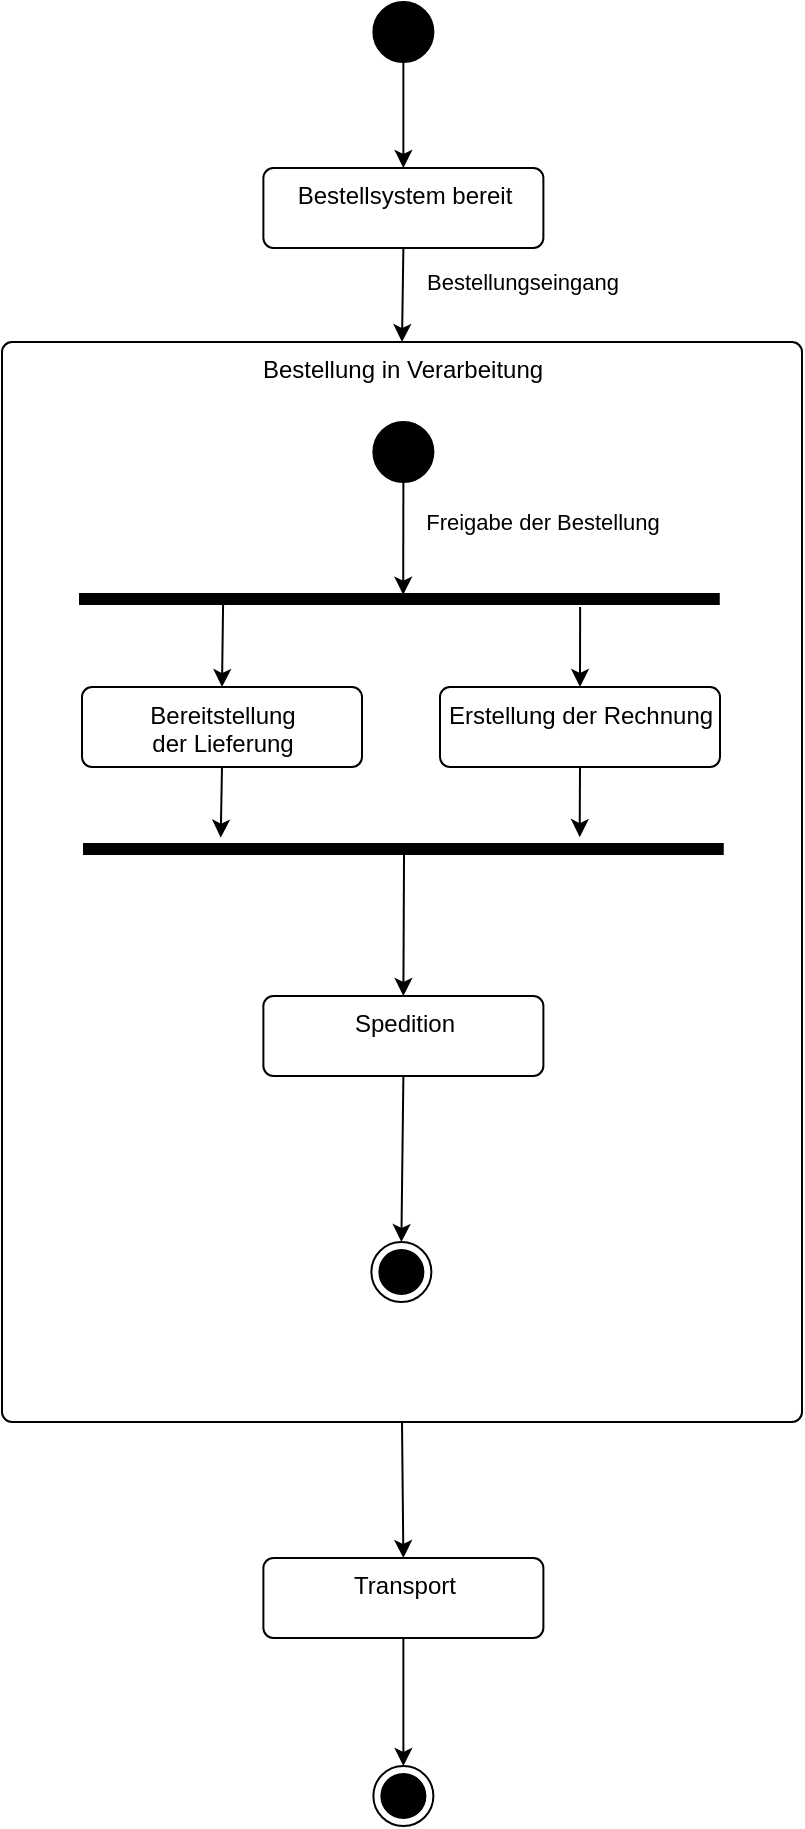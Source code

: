 <mxfile>
    <diagram id="E0Nnmv_8OouhQp7Wp6q_" name="Page-1">
        <mxGraphModel dx="986" dy="547" grid="1" gridSize="10" guides="1" tooltips="1" connect="1" arrows="1" fold="1" page="1" pageScale="1" pageWidth="827" pageHeight="1169" math="0" shadow="0">
            <root>
                <mxCell id="0"/>
                <mxCell id="1" parent="0"/>
                <mxCell id="12" value="Bestellung in Verarbeitung" style="html=1;align=center;verticalAlign=top;rounded=1;absoluteArcSize=1;arcSize=10;dashed=0;" vertex="1" parent="1">
                    <mxGeometry x="200" y="200" width="400" height="540" as="geometry"/>
                </mxCell>
                <mxCell id="2" value="" style="ellipse;fillColor=strokeColor;" parent="1" vertex="1">
                    <mxGeometry x="385.69" y="30" width="30" height="30" as="geometry"/>
                </mxCell>
                <mxCell id="3" value="Bestellsystem bereit" style="html=1;align=center;verticalAlign=top;rounded=1;absoluteArcSize=1;arcSize=10;dashed=0;" parent="1" vertex="1">
                    <mxGeometry x="330.69" y="113" width="140" height="40" as="geometry"/>
                </mxCell>
                <mxCell id="8" value="Spedition" style="html=1;align=center;verticalAlign=top;rounded=1;absoluteArcSize=1;arcSize=10;dashed=0;" parent="1" vertex="1">
                    <mxGeometry x="330.69" y="527" width="140" height="40" as="geometry"/>
                </mxCell>
                <mxCell id="9" value="Transport" style="html=1;align=center;verticalAlign=top;rounded=1;absoluteArcSize=1;arcSize=10;dashed=0;" parent="1" vertex="1">
                    <mxGeometry x="330.69" y="808" width="140" height="40" as="geometry"/>
                </mxCell>
                <mxCell id="10" value="" style="ellipse;html=1;shape=endState;fillColor=strokeColor;" parent="1" vertex="1">
                    <mxGeometry x="385.69" y="912" width="30" height="30" as="geometry"/>
                </mxCell>
                <mxCell id="VaOXHuJacDNkqNsKDK7j-15" value="" style="endArrow=classic;html=1;rounded=0;entryX=0.5;entryY=0;entryDx=0;entryDy=0;exitX=1.067;exitY=0.499;exitDx=0;exitDy=0;exitPerimeter=0;" parent="1" source="7" target="8" edge="1">
                    <mxGeometry width="50" height="50" relative="1" as="geometry">
                        <mxPoint x="540" y="460" as="sourcePoint"/>
                        <mxPoint x="410" y="340" as="targetPoint"/>
                    </mxGeometry>
                </mxCell>
                <mxCell id="VaOXHuJacDNkqNsKDK7j-19" value="" style="group" parent="1" vertex="1" connectable="0">
                    <mxGeometry x="239" y="326" width="321.38" height="130" as="geometry"/>
                </mxCell>
                <mxCell id="6" value="" style="html=1;points=[];perimeter=orthogonalPerimeter;fillColor=strokeColor;rotation=90;" parent="VaOXHuJacDNkqNsKDK7j-19" vertex="1">
                    <mxGeometry x="157.19" y="-157.19" width="5" height="319.38" as="geometry"/>
                </mxCell>
                <mxCell id="7" value="" style="html=1;points=[];perimeter=orthogonalPerimeter;fillColor=strokeColor;rotation=90;" parent="VaOXHuJacDNkqNsKDK7j-19" vertex="1">
                    <mxGeometry x="159.19" y="-32.19" width="5" height="319.38" as="geometry"/>
                </mxCell>
                <mxCell id="11" value="" style="group" parent="VaOXHuJacDNkqNsKDK7j-19" vertex="1" connectable="0">
                    <mxGeometry x="1" y="46.5" width="319" height="40" as="geometry"/>
                </mxCell>
                <mxCell id="4" value="Bereitstellung&lt;br&gt;der Lieferung" style="html=1;align=center;verticalAlign=top;rounded=1;absoluteArcSize=1;arcSize=10;dashed=0;" parent="11" vertex="1">
                    <mxGeometry width="140" height="40" as="geometry"/>
                </mxCell>
                <mxCell id="5" value="Erstellung der Rechnung" style="html=1;align=center;verticalAlign=top;rounded=1;absoluteArcSize=1;arcSize=10;dashed=0;" parent="11" vertex="1">
                    <mxGeometry x="179" width="140" height="40" as="geometry"/>
                </mxCell>
                <mxCell id="VaOXHuJacDNkqNsKDK7j-13" value="" style="endArrow=classic;html=1;rounded=0;exitX=1.1;exitY=0.776;exitDx=0;exitDy=0;exitPerimeter=0;entryX=0.5;entryY=0;entryDx=0;entryDy=0;" parent="VaOXHuJacDNkqNsKDK7j-19" source="6" target="4" edge="1">
                    <mxGeometry width="50" height="50" relative="1" as="geometry">
                        <mxPoint x="141" y="116.5" as="sourcePoint"/>
                        <mxPoint x="191" y="66.5" as="targetPoint"/>
                    </mxGeometry>
                </mxCell>
                <mxCell id="VaOXHuJacDNkqNsKDK7j-14" value="" style="endArrow=classic;html=1;rounded=0;entryX=0.5;entryY=0;entryDx=0;entryDy=0;exitX=1.3;exitY=0.217;exitDx=0;exitDy=0;exitPerimeter=0;" parent="VaOXHuJacDNkqNsKDK7j-19" source="6" target="5" edge="1">
                    <mxGeometry width="50" height="50" relative="1" as="geometry">
                        <mxPoint x="141" y="116.5" as="sourcePoint"/>
                        <mxPoint x="191" y="66.5" as="targetPoint"/>
                    </mxGeometry>
                </mxCell>
                <mxCell id="VaOXHuJacDNkqNsKDK7j-16" value="" style="endArrow=classic;html=1;rounded=0;exitX=0.5;exitY=1;exitDx=0;exitDy=0;entryX=-0.633;entryY=0.786;entryDx=0;entryDy=0;entryPerimeter=0;" parent="VaOXHuJacDNkqNsKDK7j-19" source="4" target="7" edge="1">
                    <mxGeometry width="50" height="50" relative="1" as="geometry">
                        <mxPoint x="141" y="116.5" as="sourcePoint"/>
                        <mxPoint x="191" y="66.5" as="targetPoint"/>
                    </mxGeometry>
                </mxCell>
                <mxCell id="VaOXHuJacDNkqNsKDK7j-17" value="" style="endArrow=classic;html=1;rounded=0;exitX=0.5;exitY=1;exitDx=0;exitDy=0;entryX=-0.687;entryY=0.224;entryDx=0;entryDy=0;entryPerimeter=0;" parent="VaOXHuJacDNkqNsKDK7j-19" source="5" target="7" edge="1">
                    <mxGeometry width="50" height="50" relative="1" as="geometry">
                        <mxPoint x="141" y="116.5" as="sourcePoint"/>
                        <mxPoint x="251" y="116.5" as="targetPoint"/>
                    </mxGeometry>
                </mxCell>
                <mxCell id="VaOXHuJacDNkqNsKDK7j-20" value="" style="endArrow=classic;html=1;rounded=0;exitX=0.5;exitY=1;exitDx=0;exitDy=0;entryX=0.5;entryY=0;entryDx=0;entryDy=0;" parent="1" source="2" target="3" edge="1">
                    <mxGeometry width="50" height="50" relative="1" as="geometry">
                        <mxPoint x="600" y="380" as="sourcePoint"/>
                        <mxPoint x="650" y="330" as="targetPoint"/>
                    </mxGeometry>
                </mxCell>
                <mxCell id="VaOXHuJacDNkqNsKDK7j-21" value="Bestellungseingang" style="endArrow=classic;html=1;rounded=0;exitX=0.5;exitY=1;exitDx=0;exitDy=0;entryX=0.5;entryY=0;entryDx=0;entryDy=0;" parent="1" source="3" target="12" edge="1">
                    <mxGeometry x="-0.314" y="60" width="50" height="50" relative="1" as="geometry">
                        <mxPoint x="600" y="380" as="sourcePoint"/>
                        <mxPoint x="600" y="170" as="targetPoint"/>
                        <mxPoint as="offset"/>
                    </mxGeometry>
                </mxCell>
                <mxCell id="VaOXHuJacDNkqNsKDK7j-23" value="" style="endArrow=classic;html=1;rounded=0;exitX=0.5;exitY=1;exitDx=0;exitDy=0;entryX=0.5;entryY=0;entryDx=0;entryDy=0;" parent="1" source="9" target="10" edge="1">
                    <mxGeometry width="50" height="50" relative="1" as="geometry">
                        <mxPoint x="600" y="760" as="sourcePoint"/>
                        <mxPoint x="550" y="810" as="targetPoint"/>
                    </mxGeometry>
                </mxCell>
                <mxCell id="13" value="" style="ellipse;fillColor=strokeColor;" vertex="1" parent="1">
                    <mxGeometry x="385.69" y="240" width="30" height="30" as="geometry"/>
                </mxCell>
                <mxCell id="16" value="Freigabe der Bestellung" style="endArrow=classic;html=1;exitX=0.5;exitY=1;exitDx=0;exitDy=0;entryX=0.067;entryY=0.494;entryDx=0;entryDy=0;entryPerimeter=0;" edge="1" parent="1" source="13" target="6">
                    <mxGeometry x="-0.294" y="69" width="50" height="50" relative="1" as="geometry">
                        <mxPoint x="480" y="310" as="sourcePoint"/>
                        <mxPoint x="530" y="260" as="targetPoint"/>
                        <mxPoint as="offset"/>
                    </mxGeometry>
                </mxCell>
                <mxCell id="17" value="" style="ellipse;html=1;shape=endState;fillColor=strokeColor;" vertex="1" parent="1">
                    <mxGeometry x="384.69" y="650" width="30" height="30" as="geometry"/>
                </mxCell>
                <mxCell id="18" value="" style="endArrow=classic;html=1;exitX=0.5;exitY=1;exitDx=0;exitDy=0;entryX=0.5;entryY=0;entryDx=0;entryDy=0;" edge="1" parent="1" source="8" target="17">
                    <mxGeometry width="50" height="50" relative="1" as="geometry">
                        <mxPoint x="480" y="840" as="sourcePoint"/>
                        <mxPoint x="530" y="790" as="targetPoint"/>
                    </mxGeometry>
                </mxCell>
                <mxCell id="19" value="" style="endArrow=classic;html=1;exitX=0.5;exitY=1;exitDx=0;exitDy=0;entryX=0.5;entryY=0;entryDx=0;entryDy=0;" edge="1" parent="1" source="12" target="9">
                    <mxGeometry width="50" height="50" relative="1" as="geometry">
                        <mxPoint x="480" y="710" as="sourcePoint"/>
                        <mxPoint x="530" y="660" as="targetPoint"/>
                    </mxGeometry>
                </mxCell>
            </root>
        </mxGraphModel>
    </diagram>
</mxfile>